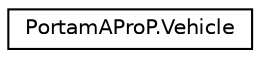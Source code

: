 digraph "Graphical Class Hierarchy"
{
  edge [fontname="Helvetica",fontsize="10",labelfontname="Helvetica",labelfontsize="10"];
  node [fontname="Helvetica",fontsize="10",shape=record];
  rankdir="LR";
  Node0 [label="PortamAProP.Vehicle",height=0.2,width=0.4,color="black", fillcolor="white", style="filled",URL="$class_portam_a_pro_p_1_1_vehicle.html"];
}

